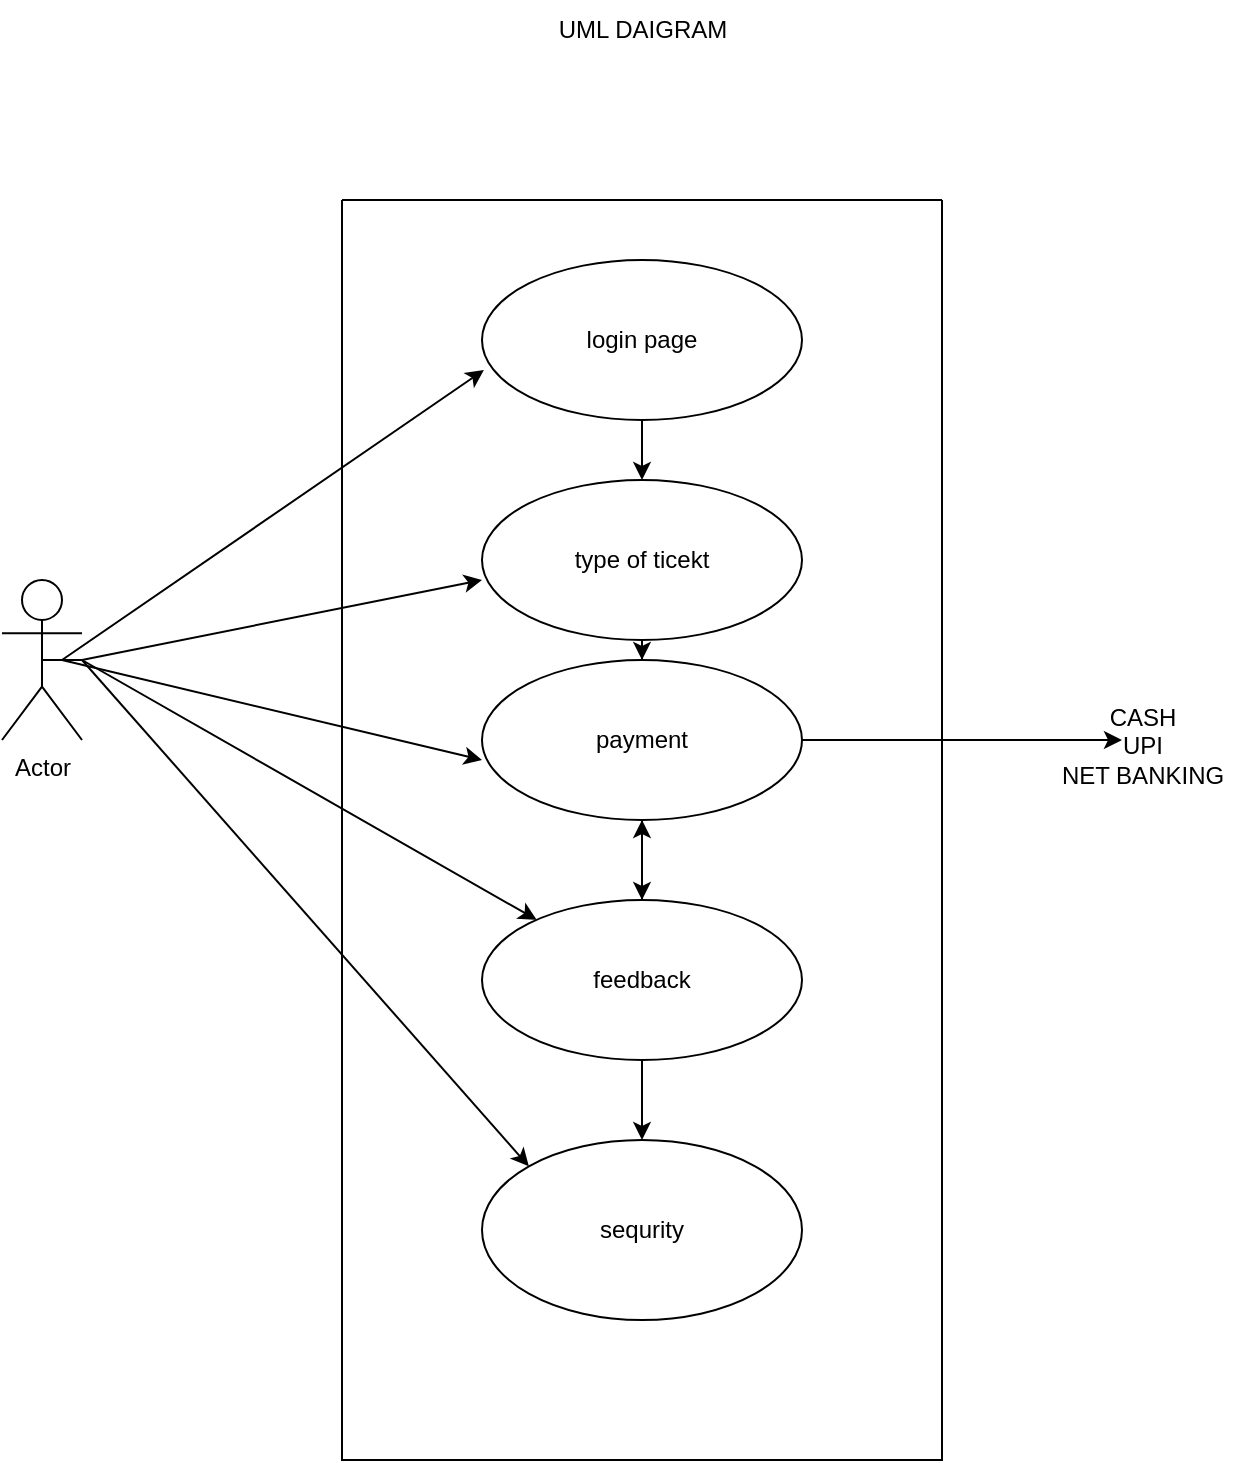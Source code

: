 <mxfile version="26.2.14">
  <diagram name="Page-1" id="ygQgBj_d-p6f_NzuTIp4">
    <mxGraphModel dx="1106" dy="1721" grid="1" gridSize="10" guides="1" tooltips="1" connect="1" arrows="1" fold="1" page="1" pageScale="1" pageWidth="850" pageHeight="1100" math="0" shadow="0">
      <root>
        <mxCell id="0" />
        <mxCell id="1" parent="0" />
        <mxCell id="DvkbUuj7Ib0A3q24Bpke-35" value="payment" style="ellipse;whiteSpace=wrap;html=1;" vertex="1" parent="1">
          <mxGeometry x="330" y="250" width="160" height="80" as="geometry" />
        </mxCell>
        <mxCell id="DvkbUuj7Ib0A3q24Bpke-36" style="edgeStyle=orthogonalEdgeStyle;rounded=0;orthogonalLoop=1;jettySize=auto;html=1;entryX=0.5;entryY=0;entryDx=0;entryDy=0;" edge="1" parent="1" source="DvkbUuj7Ib0A3q24Bpke-38" target="DvkbUuj7Ib0A3q24Bpke-39">
          <mxGeometry relative="1" as="geometry" />
        </mxCell>
        <mxCell id="DvkbUuj7Ib0A3q24Bpke-37" value="" style="edgeStyle=orthogonalEdgeStyle;rounded=0;orthogonalLoop=1;jettySize=auto;html=1;" edge="1" parent="1" source="DvkbUuj7Ib0A3q24Bpke-38" target="DvkbUuj7Ib0A3q24Bpke-35">
          <mxGeometry relative="1" as="geometry" />
        </mxCell>
        <mxCell id="DvkbUuj7Ib0A3q24Bpke-38" value="feedback" style="ellipse;whiteSpace=wrap;html=1;" vertex="1" parent="1">
          <mxGeometry x="330" y="370" width="160" height="80" as="geometry" />
        </mxCell>
        <mxCell id="DvkbUuj7Ib0A3q24Bpke-39" value="sequrity" style="ellipse;whiteSpace=wrap;html=1;" vertex="1" parent="1">
          <mxGeometry x="330" y="490" width="160" height="90" as="geometry" />
        </mxCell>
        <mxCell id="DvkbUuj7Ib0A3q24Bpke-40" value="" style="endArrow=classic;html=1;rounded=0;" edge="1" parent="1">
          <mxGeometry width="50" height="50" relative="1" as="geometry">
            <mxPoint x="410" y="250" as="sourcePoint" />
            <mxPoint x="410" y="250" as="targetPoint" />
            <Array as="points">
              <mxPoint x="410" y="220" />
            </Array>
          </mxGeometry>
        </mxCell>
        <mxCell id="DvkbUuj7Ib0A3q24Bpke-41" value="" style="endArrow=classic;html=1;rounded=0;exitX=0.5;exitY=1;exitDx=0;exitDy=0;entryX=0.5;entryY=0;entryDx=0;entryDy=0;" edge="1" parent="1" source="DvkbUuj7Ib0A3q24Bpke-35" target="DvkbUuj7Ib0A3q24Bpke-38">
          <mxGeometry width="50" height="50" relative="1" as="geometry">
            <mxPoint x="410" y="360" as="sourcePoint" />
            <mxPoint x="410" y="350" as="targetPoint" />
          </mxGeometry>
        </mxCell>
        <mxCell id="DvkbUuj7Ib0A3q24Bpke-42" value="Actor" style="shape=umlActor;verticalLabelPosition=bottom;verticalAlign=top;html=1;outlineConnect=0;" vertex="1" parent="1">
          <mxGeometry x="90" y="210" width="40" height="80" as="geometry" />
        </mxCell>
        <mxCell id="DvkbUuj7Ib0A3q24Bpke-43" value="" style="endArrow=classic;html=1;rounded=0;entryX=0;entryY=0.625;entryDx=0;entryDy=0;entryPerimeter=0;exitX=0.5;exitY=0.5;exitDx=0;exitDy=0;exitPerimeter=0;" edge="1" parent="1" source="DvkbUuj7Ib0A3q24Bpke-42" target="DvkbUuj7Ib0A3q24Bpke-50">
          <mxGeometry width="50" height="50" relative="1" as="geometry">
            <mxPoint x="140" y="300" as="sourcePoint" />
            <mxPoint x="460" y="310" as="targetPoint" />
            <Array as="points">
              <mxPoint x="130" y="250" />
            </Array>
          </mxGeometry>
        </mxCell>
        <mxCell id="DvkbUuj7Ib0A3q24Bpke-44" value="" style="endArrow=classic;html=1;rounded=0;" edge="1" parent="1">
          <mxGeometry width="50" height="50" relative="1" as="geometry">
            <mxPoint x="120" y="250" as="sourcePoint" />
            <mxPoint x="330" y="300" as="targetPoint" />
          </mxGeometry>
        </mxCell>
        <mxCell id="DvkbUuj7Ib0A3q24Bpke-45" value="" style="endArrow=classic;html=1;rounded=0;" edge="1" parent="1" target="DvkbUuj7Ib0A3q24Bpke-38">
          <mxGeometry width="50" height="50" relative="1" as="geometry">
            <mxPoint x="130" y="250" as="sourcePoint" />
            <mxPoint x="460" y="310" as="targetPoint" />
          </mxGeometry>
        </mxCell>
        <mxCell id="DvkbUuj7Ib0A3q24Bpke-46" value="" style="endArrow=classic;html=1;rounded=0;entryX=0;entryY=0;entryDx=0;entryDy=0;" edge="1" parent="1" target="DvkbUuj7Ib0A3q24Bpke-39">
          <mxGeometry width="50" height="50" relative="1" as="geometry">
            <mxPoint x="130" y="250" as="sourcePoint" />
            <mxPoint x="460" y="310" as="targetPoint" />
          </mxGeometry>
        </mxCell>
        <mxCell id="DvkbUuj7Ib0A3q24Bpke-47" value="" style="endArrow=classic;html=1;rounded=0;entryX=0.006;entryY=0.688;entryDx=0;entryDy=0;entryPerimeter=0;" edge="1" parent="1" target="DvkbUuj7Ib0A3q24Bpke-49">
          <mxGeometry width="50" height="50" relative="1" as="geometry">
            <mxPoint x="120" y="250" as="sourcePoint" />
            <mxPoint x="460" y="310" as="targetPoint" />
            <Array as="points" />
          </mxGeometry>
        </mxCell>
        <mxCell id="DvkbUuj7Ib0A3q24Bpke-48" value="" style="swimlane;startSize=0;" vertex="1" parent="1">
          <mxGeometry x="260" y="20" width="300" height="630" as="geometry" />
        </mxCell>
        <mxCell id="DvkbUuj7Ib0A3q24Bpke-49" value="login page" style="ellipse;whiteSpace=wrap;html=1;" vertex="1" parent="DvkbUuj7Ib0A3q24Bpke-48">
          <mxGeometry x="70" y="30" width="160" height="80" as="geometry" />
        </mxCell>
        <mxCell id="DvkbUuj7Ib0A3q24Bpke-50" value="type of ticekt" style="ellipse;whiteSpace=wrap;html=1;" vertex="1" parent="DvkbUuj7Ib0A3q24Bpke-48">
          <mxGeometry x="70" y="140" width="160" height="80" as="geometry" />
        </mxCell>
        <mxCell id="DvkbUuj7Ib0A3q24Bpke-51" value="" style="endArrow=classic;html=1;rounded=0;" edge="1" parent="DvkbUuj7Ib0A3q24Bpke-48" source="DvkbUuj7Ib0A3q24Bpke-49" target="DvkbUuj7Ib0A3q24Bpke-50">
          <mxGeometry width="50" height="50" relative="1" as="geometry">
            <mxPoint x="150" y="350" as="sourcePoint" />
            <mxPoint x="200" y="300" as="targetPoint" />
          </mxGeometry>
        </mxCell>
        <mxCell id="DvkbUuj7Ib0A3q24Bpke-52" value="" style="endArrow=classic;html=1;rounded=0;" edge="1" parent="1">
          <mxGeometry width="50" height="50" relative="1" as="geometry">
            <mxPoint x="490" y="290" as="sourcePoint" />
            <mxPoint x="650" y="290" as="targetPoint" />
          </mxGeometry>
        </mxCell>
        <mxCell id="DvkbUuj7Ib0A3q24Bpke-53" value="CASH&lt;div&gt;UPI&lt;/div&gt;&lt;div&gt;NET BANKING&lt;/div&gt;" style="text;html=1;align=center;verticalAlign=middle;resizable=0;points=[];autosize=1;strokeColor=none;fillColor=none;" vertex="1" parent="1">
          <mxGeometry x="610" y="263" width="100" height="60" as="geometry" />
        </mxCell>
        <mxCell id="DvkbUuj7Ib0A3q24Bpke-54" value="UML DAIGRAM" style="text;html=1;align=center;verticalAlign=middle;resizable=0;points=[];autosize=1;strokeColor=none;fillColor=none;rotation=0;" vertex="1" parent="1">
          <mxGeometry x="355" y="-80" width="110" height="30" as="geometry" />
        </mxCell>
      </root>
    </mxGraphModel>
  </diagram>
</mxfile>
